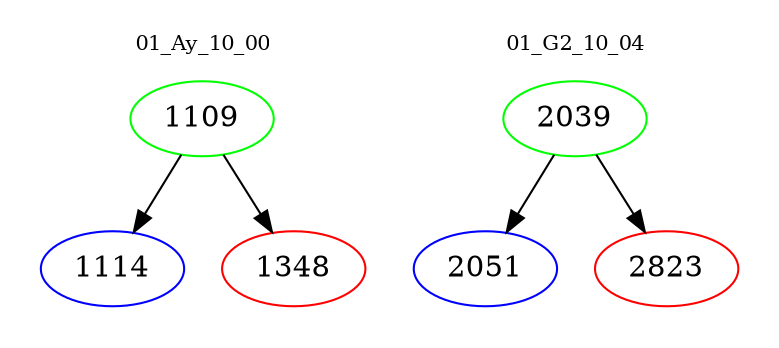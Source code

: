digraph{
subgraph cluster_0 {
color = white
label = "01_Ay_10_00";
fontsize=10;
T0_1109 [label="1109", color="green"]
T0_1109 -> T0_1114 [color="black"]
T0_1114 [label="1114", color="blue"]
T0_1109 -> T0_1348 [color="black"]
T0_1348 [label="1348", color="red"]
}
subgraph cluster_1 {
color = white
label = "01_G2_10_04";
fontsize=10;
T1_2039 [label="2039", color="green"]
T1_2039 -> T1_2051 [color="black"]
T1_2051 [label="2051", color="blue"]
T1_2039 -> T1_2823 [color="black"]
T1_2823 [label="2823", color="red"]
}
}
